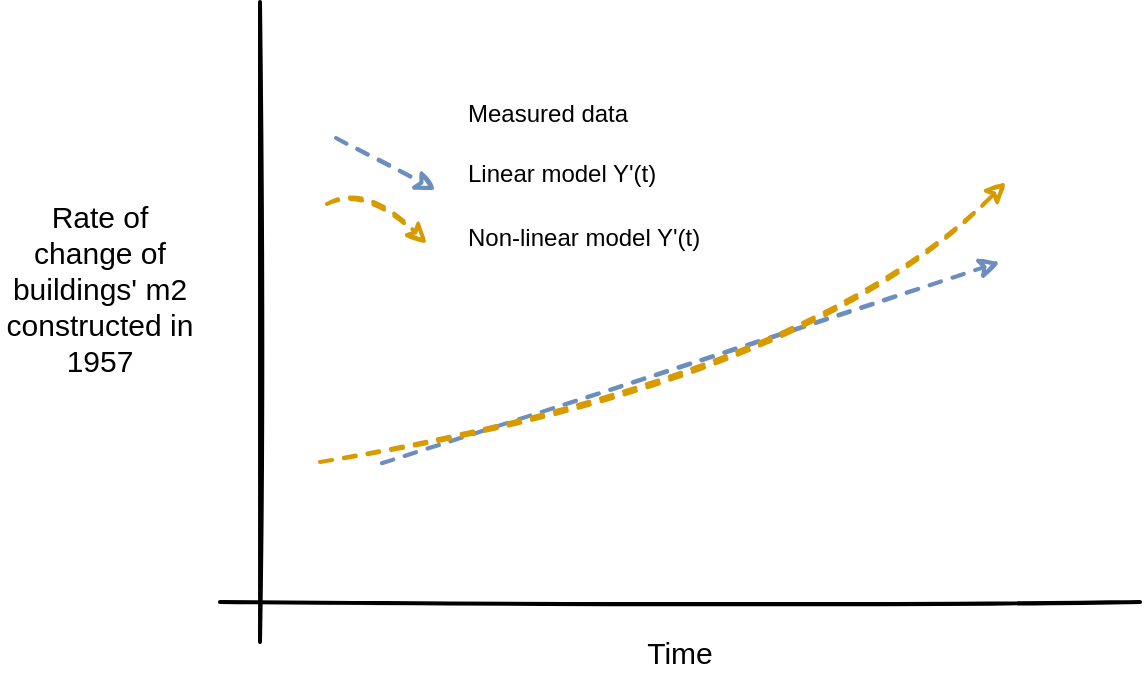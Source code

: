 <mxfile version="18.0.1" type="github"><diagram id="6t_WaDCt6x7YVjqbkjfq" name="Page-1"><mxGraphModel dx="981" dy="526" grid="1" gridSize="10" guides="1" tooltips="1" connect="1" arrows="1" fold="1" page="1" pageScale="1" pageWidth="850" pageHeight="1100" math="0" shadow="0"><root><mxCell id="0"/><mxCell id="1" parent="0"/><mxCell id="Sj49qLcoZEn-vy82H97Q-1" value="" style="endArrow=none;html=1;rounded=0;targetPerimeterSpacing=0;sketch=1;strokeWidth=2;" parent="1" edge="1"><mxGeometry width="50" height="50" relative="1" as="geometry"><mxPoint x="240" y="480" as="sourcePoint"/><mxPoint x="240" y="160" as="targetPoint"/></mxGeometry></mxCell><mxCell id="Sj49qLcoZEn-vy82H97Q-2" value="" style="endArrow=none;html=1;rounded=0;sketch=1;strokeWidth=2;" parent="1" edge="1"><mxGeometry width="50" height="50" relative="1" as="geometry"><mxPoint x="220" y="460" as="sourcePoint"/><mxPoint x="680" y="460" as="targetPoint"/></mxGeometry></mxCell><mxCell id="Sj49qLcoZEn-vy82H97Q-3" value="&lt;font style=&quot;font-size: 15px;&quot; data-font-src=&quot;https://fonts.google.com/specimen/Amatic+SC&quot;&gt;Time&lt;/font&gt;" style="text;html=1;strokeColor=none;fillColor=none;align=center;verticalAlign=middle;whiteSpace=wrap;rounded=0;sketch=1;" parent="1" vertex="1"><mxGeometry x="420" y="470" width="60" height="30" as="geometry"/></mxCell><mxCell id="Sj49qLcoZEn-vy82H97Q-4" value="&lt;font style=&quot;font-size: 15px;&quot; data-font-src=&quot;https://fonts.google.com/specimen/Amatic+SC&quot;&gt;Rate of change of buildings' m2 constructed in 1957&lt;br&gt;&lt;/font&gt;" style="text;html=1;strokeColor=none;fillColor=none;align=center;verticalAlign=middle;whiteSpace=wrap;rounded=0;sketch=1;" parent="1" vertex="1"><mxGeometry x="110" y="288" width="100" height="30" as="geometry"/></mxCell><mxCell id="Sj49qLcoZEn-vy82H97Q-5" value="" style="shape=image;html=1;verticalAlign=top;verticalLabelPosition=bottom;labelBackgroundColor=#ffffff;imageAspect=0;aspect=fixed;image=https://cdn4.iconfinder.com/data/icons/ionicons/512/icon-ios7-plus-empty-128.png;sketch=1;fontFamily=Helvetica;fontSize=15;rotation=30;" parent="1" vertex="1"><mxGeometry x="360" y="360" width="28" height="28" as="geometry"/></mxCell><mxCell id="Sj49qLcoZEn-vy82H97Q-6" value="" style="shape=image;html=1;verticalAlign=top;verticalLabelPosition=bottom;labelBackgroundColor=#ffffff;imageAspect=0;aspect=fixed;image=https://cdn4.iconfinder.com/data/icons/ionicons/512/icon-ios7-plus-empty-128.png;sketch=1;fontFamily=Helvetica;fontSize=15;rotation=30;" parent="1" vertex="1"><mxGeometry x="300" y="368" width="28" height="28" as="geometry"/></mxCell><mxCell id="Sj49qLcoZEn-vy82H97Q-7" value="" style="shape=image;html=1;verticalAlign=top;verticalLabelPosition=bottom;labelBackgroundColor=#ffffff;imageAspect=0;aspect=fixed;image=https://cdn4.iconfinder.com/data/icons/ionicons/512/icon-ios7-plus-empty-128.png;sketch=1;fontFamily=Helvetica;fontSize=15;rotation=30;" parent="1" vertex="1"><mxGeometry x="411" y="340" width="28" height="28" as="geometry"/></mxCell><mxCell id="Sj49qLcoZEn-vy82H97Q-8" value="" style="shape=image;html=1;verticalAlign=top;verticalLabelPosition=bottom;labelBackgroundColor=#ffffff;imageAspect=0;aspect=fixed;image=https://cdn4.iconfinder.com/data/icons/ionicons/512/icon-ios7-plus-empty-128.png;sketch=1;fontFamily=Helvetica;fontSize=15;rotation=30;" parent="1" vertex="1"><mxGeometry x="453.5" y="320" width="28" height="28" as="geometry"/></mxCell><mxCell id="Sj49qLcoZEn-vy82H97Q-9" value="" style="shape=image;html=1;verticalAlign=top;verticalLabelPosition=bottom;labelBackgroundColor=#ffffff;imageAspect=0;aspect=fixed;image=https://cdn4.iconfinder.com/data/icons/ionicons/512/icon-ios7-plus-empty-128.png;sketch=1;fontFamily=Helvetica;fontSize=15;rotation=30;" parent="1" vertex="1"><mxGeometry x="503.5" y="300" width="28" height="28" as="geometry"/></mxCell><mxCell id="Sj49qLcoZEn-vy82H97Q-10" value="" style="shape=image;html=1;verticalAlign=top;verticalLabelPosition=bottom;labelBackgroundColor=#ffffff;imageAspect=0;aspect=fixed;image=https://cdn4.iconfinder.com/data/icons/ionicons/512/icon-ios7-plus-empty-128.png;sketch=1;fontFamily=Helvetica;fontSize=15;rotation=30;" parent="1" vertex="1"><mxGeometry x="548" y="290" width="28" height="28" as="geometry"/></mxCell><mxCell id="Sj49qLcoZEn-vy82H97Q-11" value="" style="endArrow=classic;dashed=1;html=1;rounded=0;sketch=1;fontFamily=Helvetica;fontSize=15;targetPerimeterSpacing=0;strokeWidth=2;fillColor=#dae8fc;strokeColor=#6c8ebf;endFill=0;exitX=0.25;exitY=1;exitDx=0;exitDy=0;" parent="1" edge="1" source="Sj49qLcoZEn-vy82H97Q-6"><mxGeometry width="50" height="50" relative="1" as="geometry"><mxPoint x="439" y="203" as="sourcePoint"/><mxPoint x="610" y="290" as="targetPoint"/></mxGeometry></mxCell><mxCell id="Sj49qLcoZEn-vy82H97Q-12" value="" style="curved=1;endArrow=classic;html=1;rounded=0;sketch=1;fontFamily=Helvetica;fontSize=15;targetPerimeterSpacing=0;strokeWidth=2;dashed=1;fillColor=#ffe6cc;strokeColor=#d79b00;endFill=0;" parent="1" edge="1"><mxGeometry width="50" height="50" relative="1" as="geometry"><mxPoint x="270" y="390" as="sourcePoint"/><mxPoint x="613" y="250" as="targetPoint"/><Array as="points"><mxPoint x="512.5" y="350"/></Array></mxGeometry></mxCell><mxCell id="Sj49qLcoZEn-vy82H97Q-13" style="edgeStyle=none;rounded=0;sketch=1;orthogonalLoop=1;jettySize=auto;html=1;exitX=0.5;exitY=0;exitDx=0;exitDy=0;dashed=1;fontFamily=Helvetica;fontSize=15;endArrow=classic;endFill=0;targetPerimeterSpacing=0;strokeWidth=2;" parent="1" source="Sj49qLcoZEn-vy82H97Q-4" target="Sj49qLcoZEn-vy82H97Q-4" edge="1"><mxGeometry relative="1" as="geometry"/></mxCell><mxCell id="Sj49qLcoZEn-vy82H97Q-15" value="" style="shape=image;html=1;verticalAlign=top;verticalLabelPosition=bottom;labelBackgroundColor=#ffffff;imageAspect=0;aspect=fixed;image=https://cdn4.iconfinder.com/data/icons/ionicons/512/icon-ios7-plus-empty-128.png;sketch=1;fontFamily=Helvetica;fontSize=15;rotation=30;" parent="1" vertex="1"><mxGeometry x="293.5" y="201" width="28" height="28" as="geometry"/></mxCell><mxCell id="Sj49qLcoZEn-vy82H97Q-17" value="" style="endArrow=classic;dashed=1;html=1;rounded=0;sketch=1;fontFamily=Helvetica;fontSize=15;targetPerimeterSpacing=0;strokeWidth=2;fillColor=#dae8fc;strokeColor=#6c8ebf;endFill=0;" parent="1" edge="1"><mxGeometry width="50" height="50" relative="1" as="geometry"><mxPoint x="278" y="228" as="sourcePoint"/><mxPoint x="328" y="254" as="targetPoint"/><Array as="points"><mxPoint x="328" y="254"/></Array></mxGeometry></mxCell><mxCell id="Sj49qLcoZEn-vy82H97Q-18" value="" style="curved=1;endArrow=classic;html=1;rounded=0;sketch=1;fontFamily=Helvetica;fontSize=15;targetPerimeterSpacing=0;strokeWidth=2;dashed=1;fillColor=#ffe6cc;strokeColor=#d79b00;endFill=0;" parent="1" edge="1"><mxGeometry width="50" height="50" relative="1" as="geometry"><mxPoint x="273.5" y="261" as="sourcePoint"/><mxPoint x="323.5" y="281" as="targetPoint"/><Array as="points"><mxPoint x="293.5" y="251"/></Array></mxGeometry></mxCell><mxCell id="Sj49qLcoZEn-vy82H97Q-19" value="Measured data" style="text;html=1;strokeColor=none;fillColor=none;align=left;verticalAlign=middle;whiteSpace=wrap;rounded=0;sketch=1;" parent="1" vertex="1"><mxGeometry x="341.5" y="201" width="100" height="30" as="geometry"/></mxCell><mxCell id="Sj49qLcoZEn-vy82H97Q-22" value="Linear model Y'(t)" style="text;html=1;strokeColor=none;fillColor=none;align=left;verticalAlign=middle;whiteSpace=wrap;rounded=0;sketch=1;" parent="1" vertex="1"><mxGeometry x="341.5" y="231" width="100" height="30" as="geometry"/></mxCell><mxCell id="Sj49qLcoZEn-vy82H97Q-23" value="Non-linear model Y'(t)" style="text;html=1;strokeColor=none;fillColor=none;align=left;verticalAlign=middle;whiteSpace=wrap;rounded=0;sketch=1;" parent="1" vertex="1"><mxGeometry x="341.5" y="263" width="138.5" height="30" as="geometry"/></mxCell></root></mxGraphModel></diagram></mxfile>